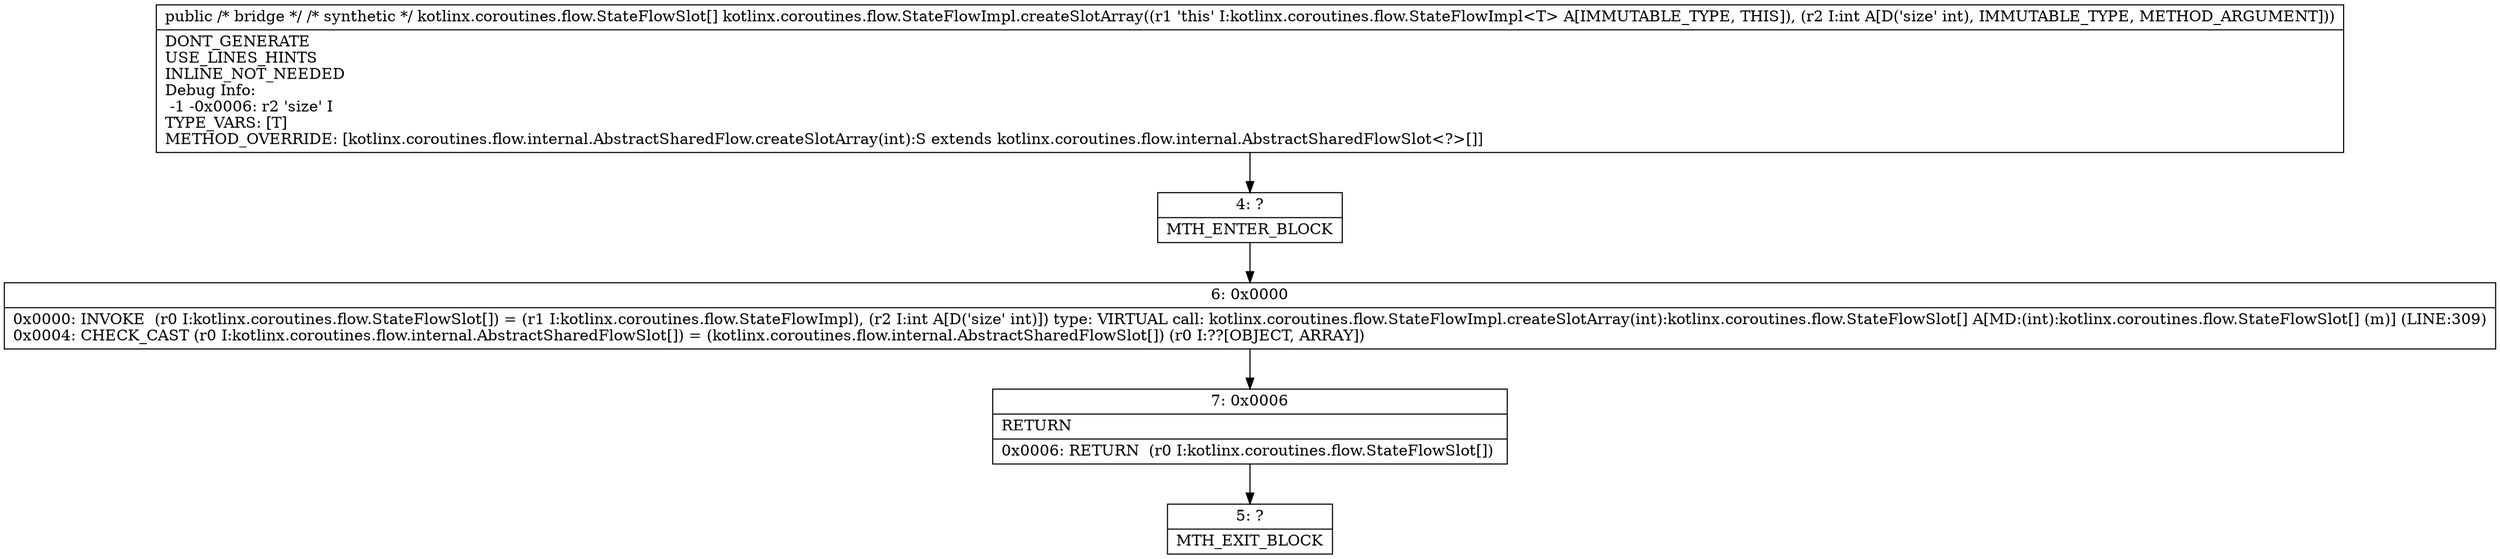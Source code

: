 digraph "CFG forkotlinx.coroutines.flow.StateFlowImpl.createSlotArray(I)[Lkotlinx\/coroutines\/flow\/internal\/AbstractSharedFlowSlot;" {
Node_4 [shape=record,label="{4\:\ ?|MTH_ENTER_BLOCK\l}"];
Node_6 [shape=record,label="{6\:\ 0x0000|0x0000: INVOKE  (r0 I:kotlinx.coroutines.flow.StateFlowSlot[]) = (r1 I:kotlinx.coroutines.flow.StateFlowImpl), (r2 I:int A[D('size' int)]) type: VIRTUAL call: kotlinx.coroutines.flow.StateFlowImpl.createSlotArray(int):kotlinx.coroutines.flow.StateFlowSlot[] A[MD:(int):kotlinx.coroutines.flow.StateFlowSlot[] (m)] (LINE:309)\l0x0004: CHECK_CAST (r0 I:kotlinx.coroutines.flow.internal.AbstractSharedFlowSlot[]) = (kotlinx.coroutines.flow.internal.AbstractSharedFlowSlot[]) (r0 I:??[OBJECT, ARRAY]) \l}"];
Node_7 [shape=record,label="{7\:\ 0x0006|RETURN\l|0x0006: RETURN  (r0 I:kotlinx.coroutines.flow.StateFlowSlot[]) \l}"];
Node_5 [shape=record,label="{5\:\ ?|MTH_EXIT_BLOCK\l}"];
MethodNode[shape=record,label="{public \/* bridge *\/ \/* synthetic *\/ kotlinx.coroutines.flow.StateFlowSlot[] kotlinx.coroutines.flow.StateFlowImpl.createSlotArray((r1 'this' I:kotlinx.coroutines.flow.StateFlowImpl\<T\> A[IMMUTABLE_TYPE, THIS]), (r2 I:int A[D('size' int), IMMUTABLE_TYPE, METHOD_ARGUMENT]))  | DONT_GENERATE\lUSE_LINES_HINTS\lINLINE_NOT_NEEDED\lDebug Info:\l  \-1 \-0x0006: r2 'size' I\lTYPE_VARS: [T]\lMETHOD_OVERRIDE: [kotlinx.coroutines.flow.internal.AbstractSharedFlow.createSlotArray(int):S extends kotlinx.coroutines.flow.internal.AbstractSharedFlowSlot\<?\>[]]\l}"];
MethodNode -> Node_4;Node_4 -> Node_6;
Node_6 -> Node_7;
Node_7 -> Node_5;
}

